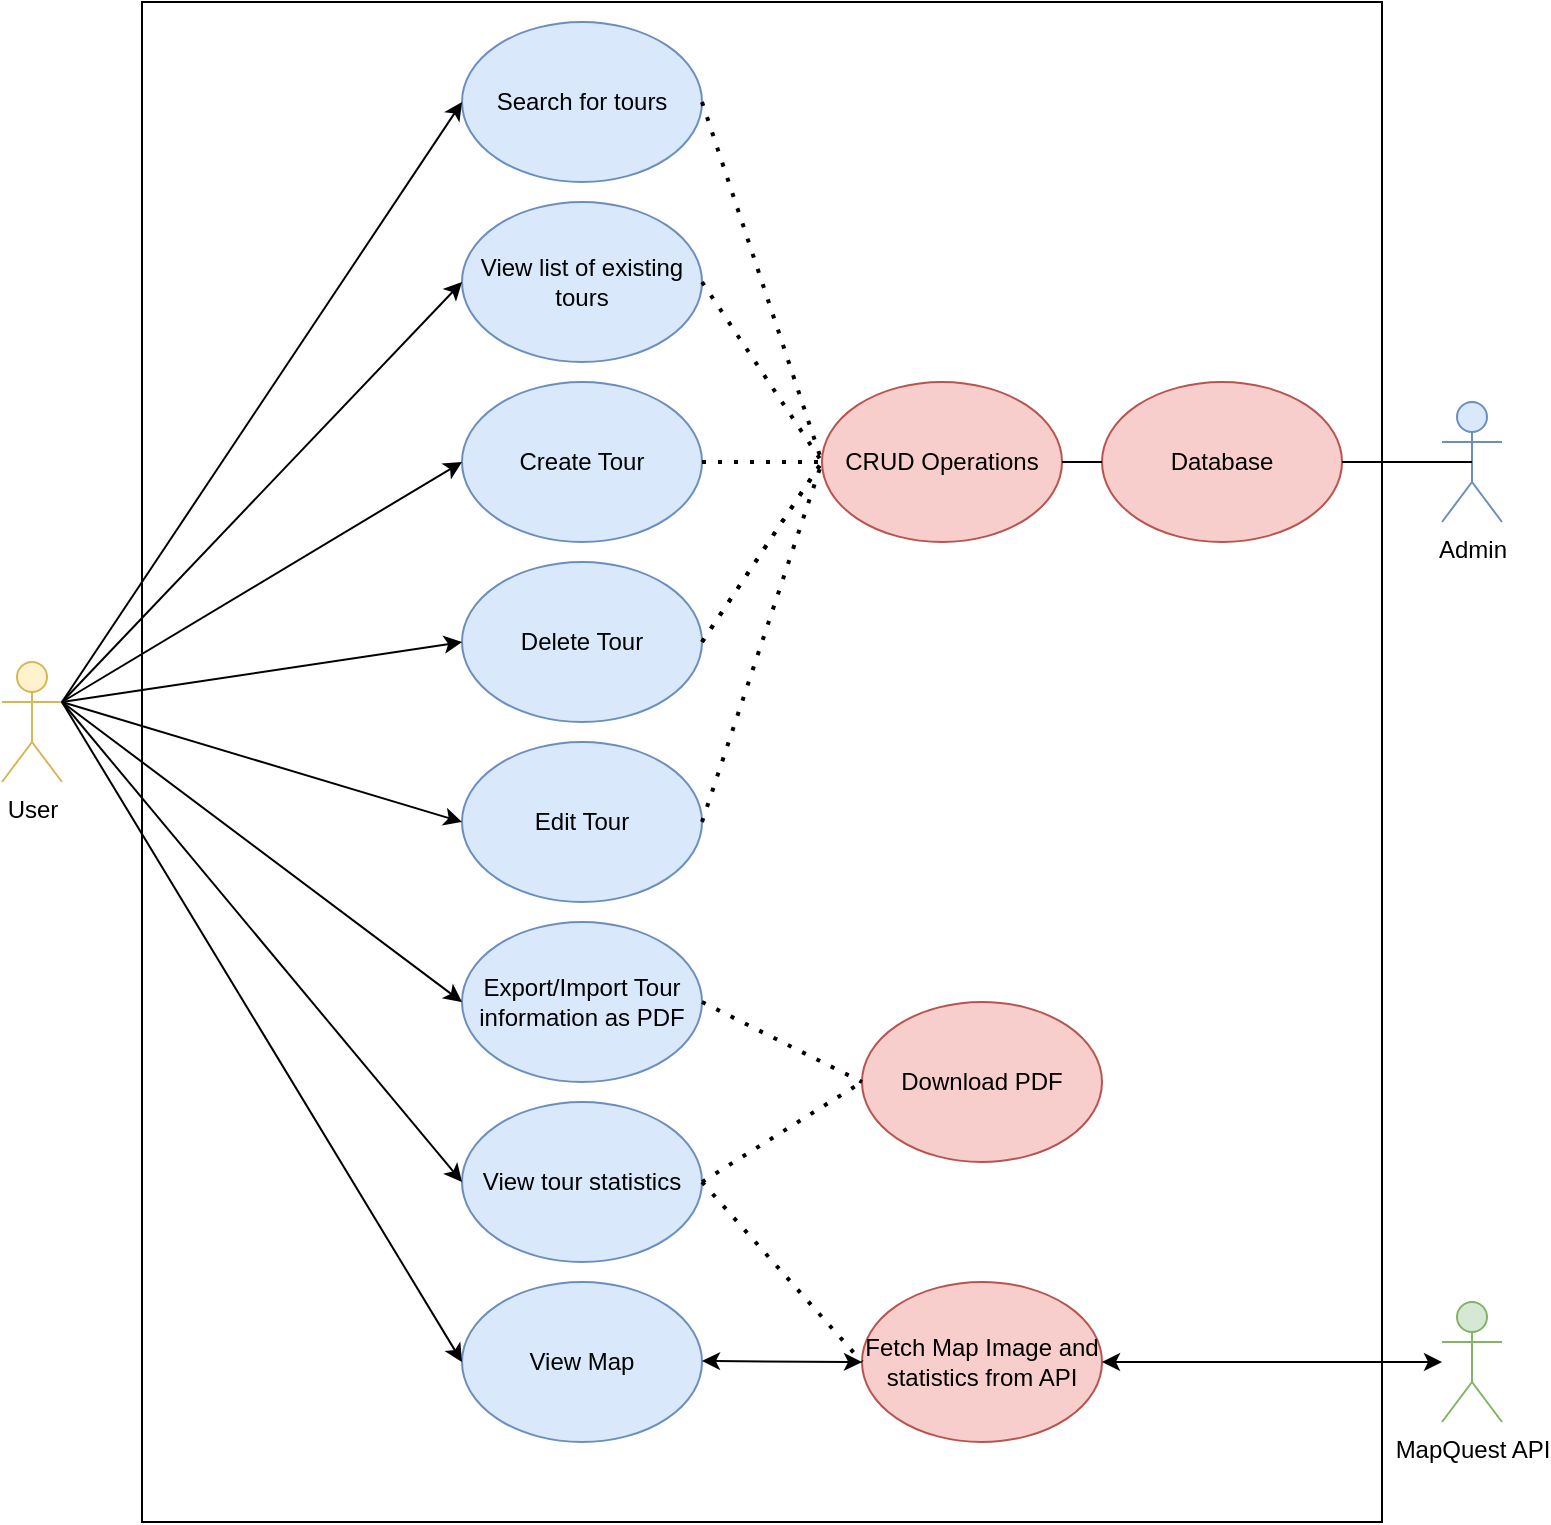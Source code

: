 <mxfile version="18.0.3" type="device"><diagram id="x8qxwbpPneDBKguhGwZH" name="Page-1"><mxGraphModel dx="1422" dy="790" grid="1" gridSize="10" guides="1" tooltips="1" connect="1" arrows="1" fold="1" page="1" pageScale="1" pageWidth="850" pageHeight="1100" math="0" shadow="0"><root><mxCell id="0"/><mxCell id="1" parent="0"/><mxCell id="Rar5nPZMATG1Uuhh5VR0-44" value="" style="rounded=0;whiteSpace=wrap;html=1;" vertex="1" parent="1"><mxGeometry x="140" y="100" width="620" height="760" as="geometry"/></mxCell><mxCell id="Rar5nPZMATG1Uuhh5VR0-1" value="User" style="shape=umlActor;verticalLabelPosition=bottom;verticalAlign=top;html=1;outlineConnect=0;fillColor=#fff2cc;strokeColor=#d6b656;" vertex="1" parent="1"><mxGeometry x="70" y="430" width="30" height="60" as="geometry"/></mxCell><mxCell id="Rar5nPZMATG1Uuhh5VR0-2" value="Search for tours" style="ellipse;whiteSpace=wrap;html=1;fillColor=#dae8fc;strokeColor=#6c8ebf;" vertex="1" parent="1"><mxGeometry x="300" y="110" width="120" height="80" as="geometry"/></mxCell><mxCell id="Rar5nPZMATG1Uuhh5VR0-3" value="View list of existing tours" style="ellipse;whiteSpace=wrap;html=1;fillColor=#dae8fc;strokeColor=#6c8ebf;" vertex="1" parent="1"><mxGeometry x="300" y="200" width="120" height="80" as="geometry"/></mxCell><mxCell id="Rar5nPZMATG1Uuhh5VR0-4" value="Create Tour" style="ellipse;whiteSpace=wrap;html=1;fillColor=#dae8fc;strokeColor=#6c8ebf;" vertex="1" parent="1"><mxGeometry x="300" y="290" width="120" height="80" as="geometry"/></mxCell><mxCell id="Rar5nPZMATG1Uuhh5VR0-5" value="Export/Import Tour information as PDF" style="ellipse;whiteSpace=wrap;html=1;fillColor=#dae8fc;strokeColor=#6c8ebf;" vertex="1" parent="1"><mxGeometry x="300" y="560" width="120" height="80" as="geometry"/></mxCell><mxCell id="Rar5nPZMATG1Uuhh5VR0-6" value="Delete Tour" style="ellipse;whiteSpace=wrap;html=1;fillColor=#dae8fc;strokeColor=#6c8ebf;" vertex="1" parent="1"><mxGeometry x="300" y="380" width="120" height="80" as="geometry"/></mxCell><mxCell id="Rar5nPZMATG1Uuhh5VR0-7" value="Edit Tour" style="ellipse;whiteSpace=wrap;html=1;fillColor=#dae8fc;strokeColor=#6c8ebf;" vertex="1" parent="1"><mxGeometry x="300" y="470" width="120" height="80" as="geometry"/></mxCell><mxCell id="Rar5nPZMATG1Uuhh5VR0-8" value="View tour statistics" style="ellipse;whiteSpace=wrap;html=1;fillColor=#dae8fc;strokeColor=#6c8ebf;" vertex="1" parent="1"><mxGeometry x="300" y="650" width="120" height="80" as="geometry"/></mxCell><mxCell id="Rar5nPZMATG1Uuhh5VR0-9" value="View Map" style="ellipse;whiteSpace=wrap;html=1;fillColor=#dae8fc;strokeColor=#6c8ebf;" vertex="1" parent="1"><mxGeometry x="300" y="740" width="120" height="80" as="geometry"/></mxCell><mxCell id="Rar5nPZMATG1Uuhh5VR0-11" value="CRUD Operations" style="ellipse;whiteSpace=wrap;html=1;fillColor=#f8cecc;strokeColor=#b85450;" vertex="1" parent="1"><mxGeometry x="480" y="290" width="120" height="80" as="geometry"/></mxCell><mxCell id="Rar5nPZMATG1Uuhh5VR0-13" value="MapQuest API" style="shape=umlActor;verticalLabelPosition=bottom;verticalAlign=top;html=1;outlineConnect=0;fillColor=#d5e8d4;strokeColor=#82b366;" vertex="1" parent="1"><mxGeometry x="790" y="750" width="30" height="60" as="geometry"/></mxCell><mxCell id="Rar5nPZMATG1Uuhh5VR0-14" value="Download PDF" style="ellipse;whiteSpace=wrap;html=1;fillColor=#f8cecc;strokeColor=#b85450;" vertex="1" parent="1"><mxGeometry x="500" y="600" width="120" height="80" as="geometry"/></mxCell><mxCell id="Rar5nPZMATG1Uuhh5VR0-15" value="Admin" style="shape=umlActor;verticalLabelPosition=bottom;verticalAlign=top;html=1;outlineConnect=0;fillColor=#dae8fc;strokeColor=#6c8ebf;" vertex="1" parent="1"><mxGeometry x="790" y="300" width="30" height="60" as="geometry"/></mxCell><mxCell id="Rar5nPZMATG1Uuhh5VR0-18" value="" style="endArrow=classic;html=1;rounded=0;entryX=0;entryY=0.5;entryDx=0;entryDy=0;" edge="1" parent="1" target="Rar5nPZMATG1Uuhh5VR0-2"><mxGeometry width="50" height="50" relative="1" as="geometry"><mxPoint x="100" y="450" as="sourcePoint"/><mxPoint x="150" y="400" as="targetPoint"/></mxGeometry></mxCell><mxCell id="Rar5nPZMATG1Uuhh5VR0-19" value="" style="endArrow=classic;html=1;rounded=0;entryX=0;entryY=0.5;entryDx=0;entryDy=0;" edge="1" parent="1" target="Rar5nPZMATG1Uuhh5VR0-3"><mxGeometry width="50" height="50" relative="1" as="geometry"><mxPoint x="100" y="450" as="sourcePoint"/><mxPoint x="270" y="270" as="targetPoint"/></mxGeometry></mxCell><mxCell id="Rar5nPZMATG1Uuhh5VR0-20" value="" style="endArrow=classic;html=1;rounded=0;entryX=0;entryY=0.5;entryDx=0;entryDy=0;" edge="1" parent="1" target="Rar5nPZMATG1Uuhh5VR0-4"><mxGeometry width="50" height="50" relative="1" as="geometry"><mxPoint x="100" y="450" as="sourcePoint"/><mxPoint x="250" y="350" as="targetPoint"/></mxGeometry></mxCell><mxCell id="Rar5nPZMATG1Uuhh5VR0-21" value="" style="endArrow=classic;html=1;rounded=0;entryX=0;entryY=0.5;entryDx=0;entryDy=0;" edge="1" parent="1" target="Rar5nPZMATG1Uuhh5VR0-6"><mxGeometry width="50" height="50" relative="1" as="geometry"><mxPoint x="100" y="450" as="sourcePoint"/><mxPoint x="250" y="420" as="targetPoint"/></mxGeometry></mxCell><mxCell id="Rar5nPZMATG1Uuhh5VR0-22" value="" style="endArrow=classic;html=1;rounded=0;entryX=0;entryY=0.5;entryDx=0;entryDy=0;" edge="1" parent="1" target="Rar5nPZMATG1Uuhh5VR0-7"><mxGeometry width="50" height="50" relative="1" as="geometry"><mxPoint x="100" y="450" as="sourcePoint"/><mxPoint x="250" y="490" as="targetPoint"/></mxGeometry></mxCell><mxCell id="Rar5nPZMATG1Uuhh5VR0-23" value="" style="endArrow=classic;html=1;rounded=0;entryX=0;entryY=0.5;entryDx=0;entryDy=0;" edge="1" parent="1" target="Rar5nPZMATG1Uuhh5VR0-5"><mxGeometry width="50" height="50" relative="1" as="geometry"><mxPoint x="100" y="450" as="sourcePoint"/><mxPoint x="250" y="560" as="targetPoint"/></mxGeometry></mxCell><mxCell id="Rar5nPZMATG1Uuhh5VR0-24" value="" style="endArrow=classic;html=1;rounded=0;entryX=0;entryY=0.5;entryDx=0;entryDy=0;" edge="1" parent="1" target="Rar5nPZMATG1Uuhh5VR0-8"><mxGeometry width="50" height="50" relative="1" as="geometry"><mxPoint x="100" y="450" as="sourcePoint"/><mxPoint x="290" y="690" as="targetPoint"/></mxGeometry></mxCell><mxCell id="Rar5nPZMATG1Uuhh5VR0-25" value="" style="endArrow=classic;html=1;rounded=0;entryX=0;entryY=0.5;entryDx=0;entryDy=0;" edge="1" parent="1" target="Rar5nPZMATG1Uuhh5VR0-9"><mxGeometry width="50" height="50" relative="1" as="geometry"><mxPoint x="100" y="450" as="sourcePoint"/><mxPoint x="200" y="560" as="targetPoint"/></mxGeometry></mxCell><mxCell id="Rar5nPZMATG1Uuhh5VR0-26" value="" style="endArrow=none;dashed=1;html=1;dashPattern=1 3;strokeWidth=2;rounded=0;entryX=0;entryY=0.5;entryDx=0;entryDy=0;" edge="1" parent="1" target="Rar5nPZMATG1Uuhh5VR0-11"><mxGeometry width="50" height="50" relative="1" as="geometry"><mxPoint x="420" y="420" as="sourcePoint"/><mxPoint x="500" y="460" as="targetPoint"/></mxGeometry></mxCell><mxCell id="Rar5nPZMATG1Uuhh5VR0-27" value="" style="endArrow=none;dashed=1;html=1;dashPattern=1 3;strokeWidth=2;rounded=0;exitX=1;exitY=0.5;exitDx=0;exitDy=0;entryX=0;entryY=0.5;entryDx=0;entryDy=0;" edge="1" parent="1" source="Rar5nPZMATG1Uuhh5VR0-6" target="Rar5nPZMATG1Uuhh5VR0-11"><mxGeometry width="50" height="50" relative="1" as="geometry"><mxPoint x="450" y="560" as="sourcePoint"/><mxPoint x="500" y="510" as="targetPoint"/></mxGeometry></mxCell><mxCell id="Rar5nPZMATG1Uuhh5VR0-28" value="" style="endArrow=none;dashed=1;html=1;dashPattern=1 3;strokeWidth=2;rounded=0;entryX=0;entryY=0.5;entryDx=0;entryDy=0;exitX=1;exitY=0.5;exitDx=0;exitDy=0;" edge="1" parent="1" source="Rar5nPZMATG1Uuhh5VR0-7" target="Rar5nPZMATG1Uuhh5VR0-11"><mxGeometry width="50" height="50" relative="1" as="geometry"><mxPoint x="420" y="600" as="sourcePoint"/><mxPoint x="470" y="550" as="targetPoint"/></mxGeometry></mxCell><mxCell id="Rar5nPZMATG1Uuhh5VR0-29" value="" style="endArrow=none;dashed=1;html=1;dashPattern=1 3;strokeWidth=2;rounded=0;entryX=0;entryY=0.5;entryDx=0;entryDy=0;" edge="1" parent="1" target="Rar5nPZMATG1Uuhh5VR0-14"><mxGeometry width="50" height="50" relative="1" as="geometry"><mxPoint x="420" y="690" as="sourcePoint"/><mxPoint x="470" y="640" as="targetPoint"/></mxGeometry></mxCell><mxCell id="Rar5nPZMATG1Uuhh5VR0-33" value="Fetch Map Image and statistics from API" style="ellipse;whiteSpace=wrap;html=1;fillColor=#f8cecc;strokeColor=#b85450;" vertex="1" parent="1"><mxGeometry x="500" y="740" width="120" height="80" as="geometry"/></mxCell><mxCell id="Rar5nPZMATG1Uuhh5VR0-34" value="" style="endArrow=classic;startArrow=classic;html=1;rounded=0;" edge="1" parent="1" target="Rar5nPZMATG1Uuhh5VR0-13"><mxGeometry width="50" height="50" relative="1" as="geometry"><mxPoint x="620" y="780" as="sourcePoint"/><mxPoint x="670" y="730" as="targetPoint"/></mxGeometry></mxCell><mxCell id="Rar5nPZMATG1Uuhh5VR0-35" value="" style="endArrow=classic;startArrow=classic;html=1;rounded=0;" edge="1" parent="1"><mxGeometry width="50" height="50" relative="1" as="geometry"><mxPoint x="420" y="779.5" as="sourcePoint"/><mxPoint x="500" y="780" as="targetPoint"/></mxGeometry></mxCell><mxCell id="Rar5nPZMATG1Uuhh5VR0-36" value="" style="endArrow=none;dashed=1;html=1;dashPattern=1 3;strokeWidth=2;rounded=0;exitX=1;exitY=0.5;exitDx=0;exitDy=0;entryX=0;entryY=0.5;entryDx=0;entryDy=0;" edge="1" parent="1" source="Rar5nPZMATG1Uuhh5VR0-5" target="Rar5nPZMATG1Uuhh5VR0-14"><mxGeometry width="50" height="50" relative="1" as="geometry"><mxPoint x="420" y="330" as="sourcePoint"/><mxPoint x="510" y="580" as="targetPoint"/></mxGeometry></mxCell><mxCell id="Rar5nPZMATG1Uuhh5VR0-37" value="" style="endArrow=none;dashed=1;html=1;dashPattern=1 3;strokeWidth=2;rounded=0;entryX=0;entryY=0.5;entryDx=0;entryDy=0;" edge="1" parent="1" target="Rar5nPZMATG1Uuhh5VR0-11"><mxGeometry width="50" height="50" relative="1" as="geometry"><mxPoint x="420" y="330" as="sourcePoint"/><mxPoint x="470" y="280" as="targetPoint"/></mxGeometry></mxCell><mxCell id="Rar5nPZMATG1Uuhh5VR0-38" style="edgeStyle=orthogonalEdgeStyle;rounded=0;orthogonalLoop=1;jettySize=auto;html=1;exitX=0.5;exitY=1;exitDx=0;exitDy=0;" edge="1" parent="1" source="Rar5nPZMATG1Uuhh5VR0-6" target="Rar5nPZMATG1Uuhh5VR0-6"><mxGeometry relative="1" as="geometry"/></mxCell><mxCell id="Rar5nPZMATG1Uuhh5VR0-39" value="" style="endArrow=none;dashed=1;html=1;dashPattern=1 3;strokeWidth=2;rounded=0;entryX=0;entryY=0.5;entryDx=0;entryDy=0;" edge="1" parent="1" target="Rar5nPZMATG1Uuhh5VR0-11"><mxGeometry width="50" height="50" relative="1" as="geometry"><mxPoint x="420" y="240" as="sourcePoint"/><mxPoint x="470" y="190" as="targetPoint"/></mxGeometry></mxCell><mxCell id="Rar5nPZMATG1Uuhh5VR0-40" value="" style="endArrow=none;dashed=1;html=1;dashPattern=1 3;strokeWidth=2;rounded=0;" edge="1" parent="1"><mxGeometry width="50" height="50" relative="1" as="geometry"><mxPoint x="420" y="150" as="sourcePoint"/><mxPoint x="480" y="330" as="targetPoint"/></mxGeometry></mxCell><mxCell id="Rar5nPZMATG1Uuhh5VR0-41" value="Database" style="ellipse;whiteSpace=wrap;html=1;fillColor=#f8cecc;strokeColor=#b85450;" vertex="1" parent="1"><mxGeometry x="620" y="290" width="120" height="80" as="geometry"/></mxCell><mxCell id="Rar5nPZMATG1Uuhh5VR0-42" value="" style="endArrow=none;html=1;rounded=0;entryX=0;entryY=0.5;entryDx=0;entryDy=0;exitX=1;exitY=0.5;exitDx=0;exitDy=0;" edge="1" parent="1" source="Rar5nPZMATG1Uuhh5VR0-11" target="Rar5nPZMATG1Uuhh5VR0-41"><mxGeometry width="50" height="50" relative="1" as="geometry"><mxPoint x="590" y="470" as="sourcePoint"/><mxPoint x="610" y="470" as="targetPoint"/></mxGeometry></mxCell><mxCell id="Rar5nPZMATG1Uuhh5VR0-43" value="" style="endArrow=none;html=1;rounded=0;exitX=1;exitY=0.5;exitDx=0;exitDy=0;entryX=0.5;entryY=0.5;entryDx=0;entryDy=0;entryPerimeter=0;" edge="1" parent="1" source="Rar5nPZMATG1Uuhh5VR0-41" target="Rar5nPZMATG1Uuhh5VR0-15"><mxGeometry width="50" height="50" relative="1" as="geometry"><mxPoint x="740" y="370" as="sourcePoint"/><mxPoint x="790" y="320" as="targetPoint"/></mxGeometry></mxCell><mxCell id="Rar5nPZMATG1Uuhh5VR0-45" value="" style="endArrow=none;dashed=1;html=1;dashPattern=1 3;strokeWidth=2;rounded=0;entryX=0;entryY=0.5;entryDx=0;entryDy=0;" edge="1" parent="1" target="Rar5nPZMATG1Uuhh5VR0-33"><mxGeometry width="50" height="50" relative="1" as="geometry"><mxPoint x="420" y="690" as="sourcePoint"/><mxPoint x="470" y="640" as="targetPoint"/></mxGeometry></mxCell></root></mxGraphModel></diagram></mxfile>